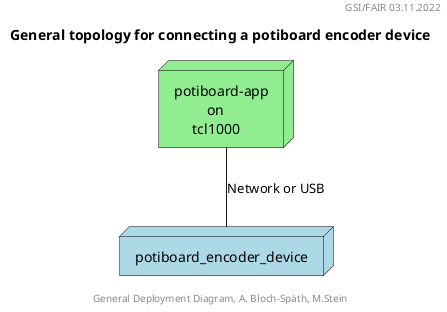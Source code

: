 @startuml

header GSI/FAIR 03.11.2022
footer General Deployment Diagram, A. Bloch-Späth, M.Stein
title General topology for connecting a potiboard encoder device

' legend top right
'   ARM-based MC Teensy 4.1 (Arduino) or STM32
' endlegend

node tcl1000 as "potiboard-app\n         on\n     tcl1000" #lightgreen;line:black;text:black
node potiboard_encoder_device #lightblue;line:black;text:black
tcl1000 -- potiboard_encoder_device : Network or USB

@enduml

